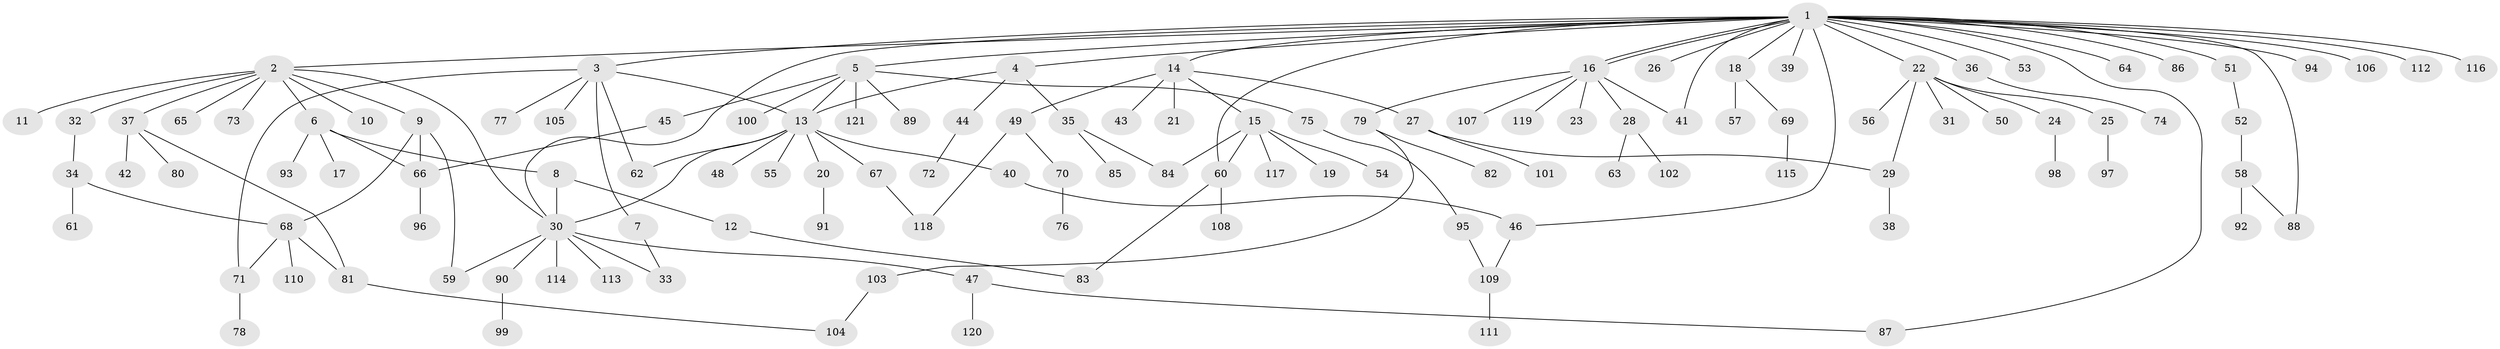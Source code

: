 // Generated by graph-tools (version 1.1) at 2025/11/02/27/25 16:11:09]
// undirected, 121 vertices, 145 edges
graph export_dot {
graph [start="1"]
  node [color=gray90,style=filled];
  1;
  2;
  3;
  4;
  5;
  6;
  7;
  8;
  9;
  10;
  11;
  12;
  13;
  14;
  15;
  16;
  17;
  18;
  19;
  20;
  21;
  22;
  23;
  24;
  25;
  26;
  27;
  28;
  29;
  30;
  31;
  32;
  33;
  34;
  35;
  36;
  37;
  38;
  39;
  40;
  41;
  42;
  43;
  44;
  45;
  46;
  47;
  48;
  49;
  50;
  51;
  52;
  53;
  54;
  55;
  56;
  57;
  58;
  59;
  60;
  61;
  62;
  63;
  64;
  65;
  66;
  67;
  68;
  69;
  70;
  71;
  72;
  73;
  74;
  75;
  76;
  77;
  78;
  79;
  80;
  81;
  82;
  83;
  84;
  85;
  86;
  87;
  88;
  89;
  90;
  91;
  92;
  93;
  94;
  95;
  96;
  97;
  98;
  99;
  100;
  101;
  102;
  103;
  104;
  105;
  106;
  107;
  108;
  109;
  110;
  111;
  112;
  113;
  114;
  115;
  116;
  117;
  118;
  119;
  120;
  121;
  1 -- 2;
  1 -- 3;
  1 -- 4;
  1 -- 5;
  1 -- 14;
  1 -- 16;
  1 -- 16;
  1 -- 18;
  1 -- 22;
  1 -- 26;
  1 -- 30;
  1 -- 36;
  1 -- 39;
  1 -- 41;
  1 -- 46;
  1 -- 51;
  1 -- 53;
  1 -- 60;
  1 -- 64;
  1 -- 86;
  1 -- 87;
  1 -- 88;
  1 -- 94;
  1 -- 106;
  1 -- 112;
  1 -- 116;
  2 -- 6;
  2 -- 9;
  2 -- 10;
  2 -- 11;
  2 -- 30;
  2 -- 32;
  2 -- 37;
  2 -- 65;
  2 -- 73;
  3 -- 7;
  3 -- 13;
  3 -- 62;
  3 -- 71;
  3 -- 77;
  3 -- 105;
  4 -- 13;
  4 -- 35;
  4 -- 44;
  5 -- 13;
  5 -- 45;
  5 -- 75;
  5 -- 89;
  5 -- 100;
  5 -- 121;
  6 -- 8;
  6 -- 17;
  6 -- 66;
  6 -- 93;
  7 -- 33;
  8 -- 12;
  8 -- 30;
  9 -- 59;
  9 -- 66;
  9 -- 68;
  12 -- 83;
  13 -- 20;
  13 -- 30;
  13 -- 40;
  13 -- 48;
  13 -- 55;
  13 -- 62;
  13 -- 67;
  14 -- 15;
  14 -- 21;
  14 -- 27;
  14 -- 43;
  14 -- 49;
  15 -- 19;
  15 -- 54;
  15 -- 60;
  15 -- 84;
  15 -- 117;
  16 -- 23;
  16 -- 28;
  16 -- 41;
  16 -- 79;
  16 -- 107;
  16 -- 119;
  18 -- 57;
  18 -- 69;
  20 -- 91;
  22 -- 24;
  22 -- 25;
  22 -- 29;
  22 -- 31;
  22 -- 50;
  22 -- 56;
  24 -- 98;
  25 -- 97;
  27 -- 29;
  27 -- 101;
  28 -- 63;
  28 -- 102;
  29 -- 38;
  30 -- 33;
  30 -- 47;
  30 -- 59;
  30 -- 90;
  30 -- 113;
  30 -- 114;
  32 -- 34;
  34 -- 61;
  34 -- 68;
  35 -- 84;
  35 -- 85;
  36 -- 74;
  37 -- 42;
  37 -- 80;
  37 -- 81;
  40 -- 46;
  44 -- 72;
  45 -- 66;
  46 -- 109;
  47 -- 87;
  47 -- 120;
  49 -- 70;
  49 -- 118;
  51 -- 52;
  52 -- 58;
  58 -- 88;
  58 -- 92;
  60 -- 83;
  60 -- 108;
  66 -- 96;
  67 -- 118;
  68 -- 71;
  68 -- 81;
  68 -- 110;
  69 -- 115;
  70 -- 76;
  71 -- 78;
  75 -- 95;
  79 -- 82;
  79 -- 103;
  81 -- 104;
  90 -- 99;
  95 -- 109;
  103 -- 104;
  109 -- 111;
}
